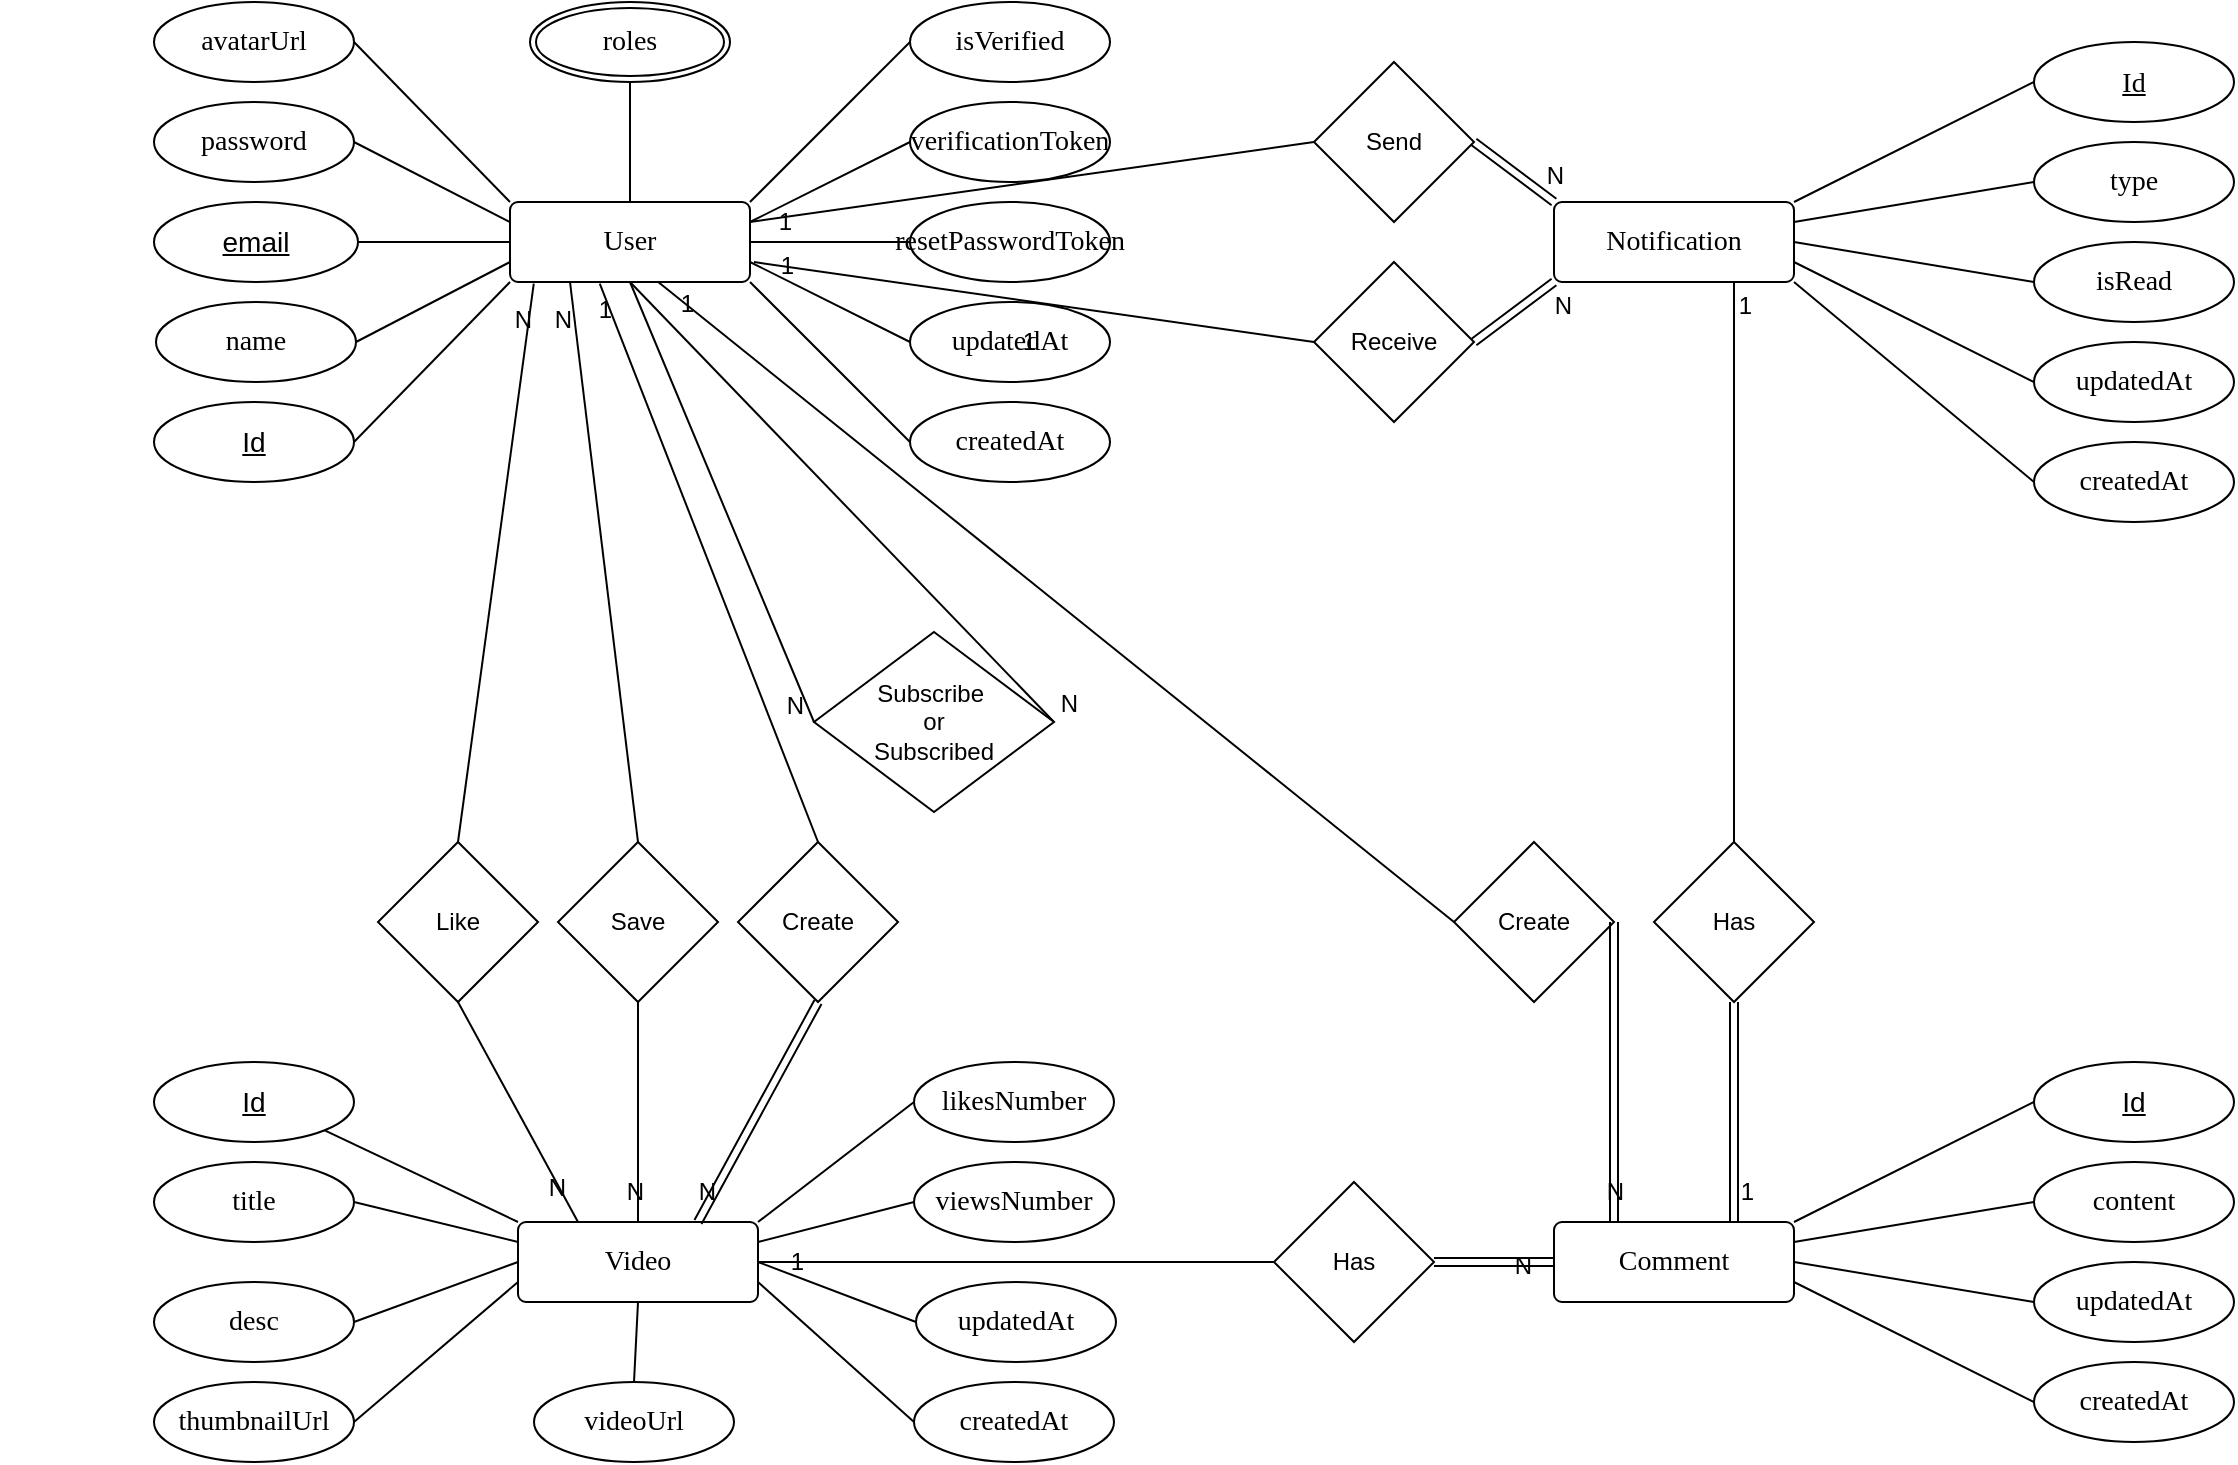 <mxfile version="24.3.1" type="device">
  <diagram name="Page-1" id="890_jNCDA7X4Bcmrccux">
    <mxGraphModel dx="926" dy="484" grid="1" gridSize="10" guides="1" tooltips="1" connect="1" arrows="1" fold="1" page="1" pageScale="1" pageWidth="1200" pageHeight="800" background="#FFFFFF" math="0" shadow="0">
      <root>
        <mxCell id="0" />
        <mxCell id="1" parent="0" />
        <mxCell id="zv86cnZ0isYPRK_yYeSK-1" value="User" style="rounded=1;arcSize=10;whiteSpace=wrap;html=1;align=center;fontFamily=cascadia code;fontSize=14;" parent="1" vertex="1">
          <mxGeometry x="258" y="140" width="120" height="40" as="geometry" />
        </mxCell>
        <mxCell id="zv86cnZ0isYPRK_yYeSK-5" value="Id" style="ellipse;whiteSpace=wrap;html=1;align=center;fontStyle=4;fontSize=14;" parent="1" vertex="1">
          <mxGeometry x="80" y="240" width="100" height="40" as="geometry" />
        </mxCell>
        <mxCell id="zv86cnZ0isYPRK_yYeSK-10" value="" style="endArrow=none;html=1;rounded=0;entryX=0;entryY=1;entryDx=0;entryDy=0;fontFamily=cascadia code;fontSize=14;exitX=1;exitY=0.5;exitDx=0;exitDy=0;" parent="1" source="zv86cnZ0isYPRK_yYeSK-5" target="zv86cnZ0isYPRK_yYeSK-1" edge="1">
          <mxGeometry relative="1" as="geometry">
            <mxPoint x="228" y="210" as="sourcePoint" />
            <mxPoint x="608" y="330" as="targetPoint" />
            <Array as="points" />
          </mxGeometry>
        </mxCell>
        <mxCell id="zv86cnZ0isYPRK_yYeSK-11" value="name" style="ellipse;whiteSpace=wrap;html=1;align=center;fontFamily=cascadia code;fontSize=14;" parent="1" vertex="1">
          <mxGeometry x="81" y="190" width="100" height="40" as="geometry" />
        </mxCell>
        <mxCell id="zv86cnZ0isYPRK_yYeSK-20" value="roles" style="ellipse;shape=doubleEllipse;margin=3;whiteSpace=wrap;html=1;align=center;fontFamily=cascadia code;fontSize=14;" parent="1" vertex="1">
          <mxGeometry x="268" y="40" width="100" height="40" as="geometry" />
        </mxCell>
        <mxCell id="fLhaeGa8DQ7M7dZYa2ZT-3" value="password" style="ellipse;whiteSpace=wrap;html=1;align=center;fontFamily=cascadia code;fontSize=14;" parent="1" vertex="1">
          <mxGeometry x="80" y="90" width="100" height="40" as="geometry" />
        </mxCell>
        <mxCell id="fLhaeGa8DQ7M7dZYa2ZT-6" value="" style="endArrow=none;html=1;rounded=0;entryX=0;entryY=0.5;entryDx=0;entryDy=0;exitX=1;exitY=0.5;exitDx=0;exitDy=0;fontFamily=cascadia code;fontSize=14;" parent="1" source="fLhaeGa8DQ7M7dZYa2ZT-4" target="zv86cnZ0isYPRK_yYeSK-1" edge="1">
          <mxGeometry relative="1" as="geometry">
            <mxPoint x="213" y="114" as="sourcePoint" />
            <mxPoint x="268" y="160" as="targetPoint" />
            <Array as="points" />
          </mxGeometry>
        </mxCell>
        <mxCell id="fLhaeGa8DQ7M7dZYa2ZT-7" value="" style="endArrow=none;html=1;rounded=0;entryX=1;entryY=0.5;entryDx=0;entryDy=0;exitX=0;exitY=0.25;exitDx=0;exitDy=0;fontFamily=cascadia code;fontSize=14;" parent="1" source="zv86cnZ0isYPRK_yYeSK-1" target="fLhaeGa8DQ7M7dZYa2ZT-3" edge="1">
          <mxGeometry relative="1" as="geometry">
            <mxPoint x="223" y="124" as="sourcePoint" />
            <mxPoint x="278" y="170" as="targetPoint" />
            <Array as="points" />
          </mxGeometry>
        </mxCell>
        <mxCell id="fLhaeGa8DQ7M7dZYa2ZT-8" value="avatarUrl" style="ellipse;whiteSpace=wrap;html=1;align=center;fontFamily=cascadia code;fontSize=14;" parent="1" vertex="1">
          <mxGeometry x="80" y="40" width="100" height="40" as="geometry" />
        </mxCell>
        <mxCell id="fLhaeGa8DQ7M7dZYa2ZT-9" value="" style="endArrow=none;html=1;rounded=0;entryX=1;entryY=0.5;entryDx=0;entryDy=0;exitX=0;exitY=0;exitDx=0;exitDy=0;fontFamily=cascadia code;fontSize=14;" parent="1" source="zv86cnZ0isYPRK_yYeSK-1" target="fLhaeGa8DQ7M7dZYa2ZT-8" edge="1">
          <mxGeometry relative="1" as="geometry">
            <mxPoint x="328" y="160" as="sourcePoint" />
            <mxPoint x="383" y="114" as="targetPoint" />
            <Array as="points" />
          </mxGeometry>
        </mxCell>
        <mxCell id="fLhaeGa8DQ7M7dZYa2ZT-14" value="createdAt" style="ellipse;whiteSpace=wrap;html=1;align=center;fontFamily=cascadia code;fontSize=14;" parent="1" vertex="1">
          <mxGeometry x="458" y="240" width="100" height="40" as="geometry" />
        </mxCell>
        <mxCell id="fLhaeGa8DQ7M7dZYa2ZT-15" value="updatedAt" style="ellipse;whiteSpace=wrap;html=1;align=center;fontFamily=cascadia code;fontSize=14;" parent="1" vertex="1">
          <mxGeometry x="458" y="190" width="100" height="40" as="geometry" />
        </mxCell>
        <mxCell id="fLhaeGa8DQ7M7dZYa2ZT-21" value="" style="endArrow=none;html=1;rounded=0;exitX=0.5;exitY=1;exitDx=0;exitDy=0;entryX=0;entryY=0.5;entryDx=0;entryDy=0;" parent="1" source="zv86cnZ0isYPRK_yYeSK-1" target="KDxauUP3_yt1p3gHTJt_-1" edge="1">
          <mxGeometry relative="1" as="geometry">
            <mxPoint x="228" y="312" as="sourcePoint" />
            <mxPoint x="280" y="350" as="targetPoint" />
          </mxGeometry>
        </mxCell>
        <mxCell id="fLhaeGa8DQ7M7dZYa2ZT-22" value="N" style="resizable=0;html=1;whiteSpace=wrap;align=right;verticalAlign=bottom;" parent="fLhaeGa8DQ7M7dZYa2ZT-21" connectable="0" vertex="1">
          <mxGeometry x="1" relative="1" as="geometry">
            <mxPoint x="-4" as="offset" />
          </mxGeometry>
        </mxCell>
        <mxCell id="fLhaeGa8DQ7M7dZYa2ZT-23" value="" style="endArrow=none;html=1;rounded=0;entryX=1;entryY=0.5;entryDx=0;entryDy=0;exitX=0.5;exitY=1;exitDx=0;exitDy=0;" parent="1" source="zv86cnZ0isYPRK_yYeSK-1" target="KDxauUP3_yt1p3gHTJt_-1" edge="1">
          <mxGeometry relative="1" as="geometry">
            <mxPoint x="428" y="172" as="sourcePoint" />
            <mxPoint x="360" y="350" as="targetPoint" />
          </mxGeometry>
        </mxCell>
        <mxCell id="fLhaeGa8DQ7M7dZYa2ZT-24" value="N" style="resizable=0;html=1;whiteSpace=wrap;align=right;verticalAlign=bottom;" parent="fLhaeGa8DQ7M7dZYa2ZT-23" connectable="0" vertex="1">
          <mxGeometry x="1" relative="1" as="geometry">
            <mxPoint x="14" as="offset" />
          </mxGeometry>
        </mxCell>
        <mxCell id="fLhaeGa8DQ7M7dZYa2ZT-25" value="Video" style="rounded=1;arcSize=10;whiteSpace=wrap;html=1;align=center;fontFamily=cascadia code;fontSize=14;" parent="1" vertex="1">
          <mxGeometry x="262" y="650" width="120" height="40" as="geometry" />
        </mxCell>
        <mxCell id="fLhaeGa8DQ7M7dZYa2ZT-26" value="Id" style="ellipse;whiteSpace=wrap;html=1;align=center;fontStyle=4;fontSize=14;" parent="1" vertex="1">
          <mxGeometry x="80" y="570" width="100" height="40" as="geometry" />
        </mxCell>
        <mxCell id="fLhaeGa8DQ7M7dZYa2ZT-27" value="" style="endArrow=none;html=1;rounded=0;exitX=1;exitY=1;exitDx=0;exitDy=0;fontFamily=cascadia code;fontSize=14;entryX=0;entryY=0;entryDx=0;entryDy=0;" parent="1" source="fLhaeGa8DQ7M7dZYa2ZT-26" target="fLhaeGa8DQ7M7dZYa2ZT-25" edge="1">
          <mxGeometry relative="1" as="geometry">
            <mxPoint x="412" y="834.72" as="sourcePoint" />
            <mxPoint x="212" y="654.72" as="targetPoint" />
            <Array as="points" />
          </mxGeometry>
        </mxCell>
        <mxCell id="fLhaeGa8DQ7M7dZYa2ZT-28" value="title" style="ellipse;whiteSpace=wrap;html=1;align=center;fontFamily=cascadia code;fontSize=14;" parent="1" vertex="1">
          <mxGeometry x="80" y="620" width="100" height="40" as="geometry" />
        </mxCell>
        <mxCell id="fLhaeGa8DQ7M7dZYa2ZT-35" value="" style="endArrow=none;html=1;rounded=0;entryX=0.5;entryY=0;entryDx=0;entryDy=0;exitX=0.5;exitY=1;exitDx=0;exitDy=0;fontFamily=cascadia code;fontSize=14;" parent="1" source="fLhaeGa8DQ7M7dZYa2ZT-25" target="KDxauUP3_yt1p3gHTJt_-11" edge="1">
          <mxGeometry relative="1" as="geometry">
            <mxPoint x="187" y="628.72" as="sourcePoint" />
            <mxPoint x="348.3" y="737.04" as="targetPoint" />
            <Array as="points" />
          </mxGeometry>
        </mxCell>
        <mxCell id="fLhaeGa8DQ7M7dZYa2ZT-42" value="createdAt" style="ellipse;whiteSpace=wrap;html=1;align=center;fontFamily=cascadia code;fontSize=14;" parent="1" vertex="1">
          <mxGeometry x="460" y="730" width="100" height="40" as="geometry" />
        </mxCell>
        <mxCell id="fLhaeGa8DQ7M7dZYa2ZT-43" value="updatedAt" style="ellipse;whiteSpace=wrap;html=1;align=center;fontFamily=cascadia code;fontSize=14;" parent="1" vertex="1">
          <mxGeometry x="461" y="680" width="100" height="40" as="geometry" />
        </mxCell>
        <mxCell id="fLhaeGa8DQ7M7dZYa2ZT-44" value="" style="endArrow=none;html=1;rounded=0;entryX=0;entryY=0.5;entryDx=0;entryDy=0;exitX=1;exitY=0.75;exitDx=0;exitDy=0;fontFamily=cascadia code;fontSize=14;" parent="1" source="fLhaeGa8DQ7M7dZYa2ZT-25" target="fLhaeGa8DQ7M7dZYa2ZT-42" edge="1">
          <mxGeometry relative="1" as="geometry">
            <mxPoint x="352" y="684.72" as="sourcePoint" />
            <mxPoint x="452" y="684.72" as="targetPoint" />
            <Array as="points" />
          </mxGeometry>
        </mxCell>
        <mxCell id="fLhaeGa8DQ7M7dZYa2ZT-52" value="" style="endArrow=none;html=1;rounded=0;entryX=0;entryY=0.25;entryDx=0;entryDy=0;exitX=1;exitY=0.5;exitDx=0;exitDy=0;fontFamily=cascadia code;fontSize=14;" parent="1" source="fLhaeGa8DQ7M7dZYa2ZT-28" target="fLhaeGa8DQ7M7dZYa2ZT-25" edge="1">
          <mxGeometry relative="1" as="geometry">
            <mxPoint x="177" y="750.72" as="sourcePoint" />
            <mxPoint x="232" y="704.72" as="targetPoint" />
            <Array as="points" />
          </mxGeometry>
        </mxCell>
        <mxCell id="fLhaeGa8DQ7M7dZYa2ZT-54" value="Like" style="rhombus;whiteSpace=wrap;html=1;" parent="1" vertex="1">
          <mxGeometry x="192" y="460" width="80" height="80" as="geometry" />
        </mxCell>
        <mxCell id="fLhaeGa8DQ7M7dZYa2ZT-55" value="Save" style="rhombus;whiteSpace=wrap;html=1;" parent="1" vertex="1">
          <mxGeometry x="282" y="460" width="80" height="80" as="geometry" />
        </mxCell>
        <mxCell id="fLhaeGa8DQ7M7dZYa2ZT-58" value="" style="endArrow=none;html=1;rounded=0;exitX=0.5;exitY=1;exitDx=0;exitDy=0;entryX=0.25;entryY=0;entryDx=0;entryDy=0;" parent="1" source="fLhaeGa8DQ7M7dZYa2ZT-54" target="fLhaeGa8DQ7M7dZYa2ZT-25" edge="1">
          <mxGeometry relative="1" as="geometry">
            <mxPoint x="352" y="462.72" as="sourcePoint" />
            <mxPoint x="322" y="302.72" as="targetPoint" />
          </mxGeometry>
        </mxCell>
        <mxCell id="fLhaeGa8DQ7M7dZYa2ZT-59" value="N" style="resizable=0;html=1;whiteSpace=wrap;align=right;verticalAlign=bottom;" parent="fLhaeGa8DQ7M7dZYa2ZT-58" connectable="0" vertex="1">
          <mxGeometry x="1" relative="1" as="geometry">
            <mxPoint x="-5" y="-9" as="offset" />
          </mxGeometry>
        </mxCell>
        <mxCell id="fLhaeGa8DQ7M7dZYa2ZT-61" value="" style="endArrow=none;html=1;rounded=0;entryX=0;entryY=0.75;entryDx=0;entryDy=0;exitX=1;exitY=0.5;exitDx=0;exitDy=0;fontFamily=cascadia code;fontSize=14;" parent="1" source="zv86cnZ0isYPRK_yYeSK-11" target="zv86cnZ0isYPRK_yYeSK-1" edge="1">
          <mxGeometry relative="1" as="geometry">
            <mxPoint x="288" y="110" as="sourcePoint" />
            <mxPoint x="318" y="230" as="targetPoint" />
            <Array as="points" />
          </mxGeometry>
        </mxCell>
        <mxCell id="fLhaeGa8DQ7M7dZYa2ZT-4" value="email" style="ellipse;whiteSpace=wrap;html=1;align=center;fontStyle=4;fontSize=14;" parent="1" vertex="1">
          <mxGeometry x="80" y="140" width="102" height="40" as="geometry" />
        </mxCell>
        <mxCell id="fLhaeGa8DQ7M7dZYa2ZT-65" value="" style="endArrow=none;html=1;rounded=0;entryX=0.5;entryY=1;entryDx=0;entryDy=0;exitX=0.5;exitY=0;exitDx=0;exitDy=0;fontFamily=cascadia code;fontSize=14;" parent="1" source="zv86cnZ0isYPRK_yYeSK-1" target="zv86cnZ0isYPRK_yYeSK-20" edge="1">
          <mxGeometry relative="1" as="geometry">
            <mxPoint x="358" y="240" as="sourcePoint" />
            <mxPoint x="418" y="140" as="targetPoint" />
            <Array as="points" />
          </mxGeometry>
        </mxCell>
        <mxCell id="fLhaeGa8DQ7M7dZYa2ZT-66" value="" style="endArrow=none;html=1;rounded=0;entryX=0;entryY=0.5;entryDx=0;entryDy=0;fontFamily=cascadia code;fontSize=14;exitX=1;exitY=0.75;exitDx=0;exitDy=0;" parent="1" source="zv86cnZ0isYPRK_yYeSK-1" target="fLhaeGa8DQ7M7dZYa2ZT-15" edge="1">
          <mxGeometry relative="1" as="geometry">
            <mxPoint x="398" y="230" as="sourcePoint" />
            <mxPoint x="468" y="90" as="targetPoint" />
            <Array as="points" />
          </mxGeometry>
        </mxCell>
        <mxCell id="fLhaeGa8DQ7M7dZYa2ZT-67" value="" style="endArrow=none;html=1;rounded=0;entryX=0;entryY=0.5;entryDx=0;entryDy=0;fontFamily=cascadia code;fontSize=14;exitX=1;exitY=1;exitDx=0;exitDy=0;" parent="1" source="zv86cnZ0isYPRK_yYeSK-1" target="fLhaeGa8DQ7M7dZYa2ZT-14" edge="1">
          <mxGeometry relative="1" as="geometry">
            <mxPoint x="408" y="240" as="sourcePoint" />
            <mxPoint x="533" y="114" as="targetPoint" />
            <Array as="points" />
          </mxGeometry>
        </mxCell>
        <mxCell id="fLhaeGa8DQ7M7dZYa2ZT-70" value="" style="endArrow=none;html=1;rounded=0;exitX=0.5;exitY=1;exitDx=0;exitDy=0;entryX=0.5;entryY=0;entryDx=0;entryDy=0;" parent="1" source="fLhaeGa8DQ7M7dZYa2ZT-55" target="fLhaeGa8DQ7M7dZYa2ZT-25" edge="1">
          <mxGeometry relative="1" as="geometry">
            <mxPoint x="302" y="492.72" as="sourcePoint" />
            <mxPoint x="322" y="382.72" as="targetPoint" />
          </mxGeometry>
        </mxCell>
        <mxCell id="fLhaeGa8DQ7M7dZYa2ZT-71" value="N" style="resizable=0;html=1;whiteSpace=wrap;align=right;verticalAlign=bottom;" parent="fLhaeGa8DQ7M7dZYa2ZT-70" connectable="0" vertex="1">
          <mxGeometry x="1" relative="1" as="geometry">
            <mxPoint x="4" y="-7" as="offset" />
          </mxGeometry>
        </mxCell>
        <mxCell id="fLhaeGa8DQ7M7dZYa2ZT-96" value="Create" style="rhombus;whiteSpace=wrap;html=1;" parent="1" vertex="1">
          <mxGeometry x="372" y="460" width="80" height="80" as="geometry" />
        </mxCell>
        <mxCell id="fLhaeGa8DQ7M7dZYa2ZT-101" value="" style="shape=link;html=1;rounded=0;entryX=0.75;entryY=0;entryDx=0;entryDy=0;exitX=0.5;exitY=1;exitDx=0;exitDy=0;" parent="1" source="fLhaeGa8DQ7M7dZYa2ZT-96" target="fLhaeGa8DQ7M7dZYa2ZT-25" edge="1">
          <mxGeometry relative="1" as="geometry">
            <mxPoint x="420" y="562.72" as="sourcePoint" />
            <mxPoint x="90" y="865.72" as="targetPoint" />
          </mxGeometry>
        </mxCell>
        <mxCell id="fLhaeGa8DQ7M7dZYa2ZT-102" value="N" style="resizable=0;html=1;whiteSpace=wrap;align=right;verticalAlign=bottom;" parent="fLhaeGa8DQ7M7dZYa2ZT-101" connectable="0" vertex="1">
          <mxGeometry x="1" relative="1" as="geometry">
            <mxPoint x="11" y="-7" as="offset" />
          </mxGeometry>
        </mxCell>
        <mxCell id="fLhaeGa8DQ7M7dZYa2ZT-103" value="Comment" style="rounded=1;arcSize=10;whiteSpace=wrap;html=1;align=center;fontFamily=cascadia code;fontSize=14;" parent="1" vertex="1">
          <mxGeometry x="780" y="650" width="120" height="40" as="geometry" />
        </mxCell>
        <mxCell id="fLhaeGa8DQ7M7dZYa2ZT-104" value="Id" style="ellipse;whiteSpace=wrap;html=1;align=center;fontStyle=4;fontSize=14;" parent="1" vertex="1">
          <mxGeometry x="1020" y="570" width="100" height="40" as="geometry" />
        </mxCell>
        <mxCell id="fLhaeGa8DQ7M7dZYa2ZT-105" value="" style="endArrow=none;html=1;rounded=0;exitX=0;exitY=0.5;exitDx=0;exitDy=0;fontFamily=cascadia code;fontSize=14;entryX=1;entryY=0;entryDx=0;entryDy=0;" parent="1" source="fLhaeGa8DQ7M7dZYa2ZT-104" target="fLhaeGa8DQ7M7dZYa2ZT-103" edge="1">
          <mxGeometry relative="1" as="geometry">
            <mxPoint x="1060" y="680" as="sourcePoint" />
            <mxPoint x="900" y="530" as="targetPoint" />
            <Array as="points" />
          </mxGeometry>
        </mxCell>
        <mxCell id="fLhaeGa8DQ7M7dZYa2ZT-106" value="content" style="ellipse;whiteSpace=wrap;html=1;align=center;fontFamily=cascadia code;fontSize=14;" parent="1" vertex="1">
          <mxGeometry x="1020" y="620" width="100" height="40" as="geometry" />
        </mxCell>
        <mxCell id="fLhaeGa8DQ7M7dZYa2ZT-109" value="updatedAt" style="ellipse;whiteSpace=wrap;html=1;align=center;fontFamily=cascadia code;fontSize=14;" parent="1" vertex="1">
          <mxGeometry x="1020" y="670" width="100" height="40" as="geometry" />
        </mxCell>
        <mxCell id="fLhaeGa8DQ7M7dZYa2ZT-110" value="createdAt" style="ellipse;whiteSpace=wrap;html=1;align=center;fontFamily=cascadia code;fontSize=14;" parent="1" vertex="1">
          <mxGeometry x="1020" y="720" width="100" height="40" as="geometry" />
        </mxCell>
        <mxCell id="fLhaeGa8DQ7M7dZYa2ZT-118" value="" style="endArrow=none;html=1;rounded=0;exitX=1;exitY=0.25;exitDx=0;exitDy=0;fontFamily=cascadia code;fontSize=14;entryX=0;entryY=0.5;entryDx=0;entryDy=0;" parent="1" source="fLhaeGa8DQ7M7dZYa2ZT-103" target="fLhaeGa8DQ7M7dZYa2ZT-106" edge="1">
          <mxGeometry relative="1" as="geometry">
            <mxPoint x="972" y="540" as="sourcePoint" />
            <mxPoint x="1012" y="510" as="targetPoint" />
            <Array as="points" />
          </mxGeometry>
        </mxCell>
        <mxCell id="fLhaeGa8DQ7M7dZYa2ZT-119" value="" style="endArrow=none;html=1;rounded=0;fontFamily=cascadia code;fontSize=14;entryX=0;entryY=0.5;entryDx=0;entryDy=0;" parent="1" target="fLhaeGa8DQ7M7dZYa2ZT-109" edge="1">
          <mxGeometry relative="1" as="geometry">
            <mxPoint x="900" y="670" as="sourcePoint" />
            <mxPoint x="1065" y="534" as="targetPoint" />
            <Array as="points" />
          </mxGeometry>
        </mxCell>
        <mxCell id="fLhaeGa8DQ7M7dZYa2ZT-120" value="" style="endArrow=none;html=1;rounded=0;exitX=1;exitY=0.75;exitDx=0;exitDy=0;fontFamily=cascadia code;fontSize=14;entryX=0;entryY=0.5;entryDx=0;entryDy=0;" parent="1" source="fLhaeGa8DQ7M7dZYa2ZT-103" target="fLhaeGa8DQ7M7dZYa2ZT-110" edge="1">
          <mxGeometry relative="1" as="geometry">
            <mxPoint x="1032" y="560" as="sourcePoint" />
            <mxPoint x="1080" y="570" as="targetPoint" />
            <Array as="points" />
          </mxGeometry>
        </mxCell>
        <mxCell id="fLhaeGa8DQ7M7dZYa2ZT-121" value="Create" style="rhombus;whiteSpace=wrap;html=1;" parent="1" vertex="1">
          <mxGeometry x="730" y="460" width="80" height="80" as="geometry" />
        </mxCell>
        <mxCell id="fLhaeGa8DQ7M7dZYa2ZT-123" value="" style="shape=link;html=1;rounded=0;exitX=1;exitY=0.5;exitDx=0;exitDy=0;entryX=0.25;entryY=0;entryDx=0;entryDy=0;" parent="1" source="fLhaeGa8DQ7M7dZYa2ZT-121" target="fLhaeGa8DQ7M7dZYa2ZT-103" edge="1">
          <mxGeometry relative="1" as="geometry">
            <mxPoint x="590" y="880" as="sourcePoint" />
            <mxPoint x="860" y="390" as="targetPoint" />
          </mxGeometry>
        </mxCell>
        <mxCell id="fLhaeGa8DQ7M7dZYa2ZT-124" value="N" style="resizable=0;html=1;whiteSpace=wrap;align=right;verticalAlign=bottom;" parent="fLhaeGa8DQ7M7dZYa2ZT-123" connectable="0" vertex="1">
          <mxGeometry x="1" relative="1" as="geometry">
            <mxPoint x="6" y="-7" as="offset" />
          </mxGeometry>
        </mxCell>
        <mxCell id="fLhaeGa8DQ7M7dZYa2ZT-131" value="Has" style="rhombus;whiteSpace=wrap;html=1;direction=east;" parent="1" vertex="1">
          <mxGeometry x="640" y="630" width="80" height="80" as="geometry" />
        </mxCell>
        <mxCell id="fLhaeGa8DQ7M7dZYa2ZT-133" value="" style="shape=link;html=1;rounded=0;exitX=1;exitY=0.5;exitDx=0;exitDy=0;entryX=0;entryY=0.5;entryDx=0;entryDy=0;" parent="1" source="fLhaeGa8DQ7M7dZYa2ZT-131" target="fLhaeGa8DQ7M7dZYa2ZT-103" edge="1">
          <mxGeometry relative="1" as="geometry">
            <mxPoint x="808" y="650" as="sourcePoint" />
            <mxPoint x="660" y="490" as="targetPoint" />
          </mxGeometry>
        </mxCell>
        <mxCell id="fLhaeGa8DQ7M7dZYa2ZT-134" value="N" style="resizable=0;html=1;whiteSpace=wrap;align=right;verticalAlign=bottom;" parent="fLhaeGa8DQ7M7dZYa2ZT-133" connectable="0" vertex="1">
          <mxGeometry x="1" relative="1" as="geometry">
            <mxPoint x="-10" y="10" as="offset" />
          </mxGeometry>
        </mxCell>
        <mxCell id="KDxauUP3_yt1p3gHTJt_-1" value="Subscribe&amp;nbsp;&lt;div&gt;or&lt;/div&gt;&lt;div&gt;Subscribed&lt;/div&gt;" style="shape=rhombus;perimeter=rhombusPerimeter;whiteSpace=wrap;html=1;align=center;" parent="1" vertex="1">
          <mxGeometry x="410" y="355" width="120" height="90" as="geometry" />
        </mxCell>
        <mxCell id="KDxauUP3_yt1p3gHTJt_-2" value="isVerified" style="ellipse;whiteSpace=wrap;html=1;align=center;fontFamily=cascadia code;fontSize=14;" parent="1" vertex="1">
          <mxGeometry x="458" y="40" width="100" height="40" as="geometry" />
        </mxCell>
        <mxCell id="KDxauUP3_yt1p3gHTJt_-3" value="" style="endArrow=none;html=1;rounded=0;entryX=0;entryY=0.5;entryDx=0;entryDy=0;fontFamily=cascadia code;fontSize=14;exitX=1;exitY=0;exitDx=0;exitDy=0;" parent="1" source="zv86cnZ0isYPRK_yYeSK-1" target="KDxauUP3_yt1p3gHTJt_-2" edge="1">
          <mxGeometry relative="1" as="geometry">
            <mxPoint x="388" y="180" as="sourcePoint" />
            <mxPoint x="468" y="220" as="targetPoint" />
            <Array as="points" />
          </mxGeometry>
        </mxCell>
        <mxCell id="KDxauUP3_yt1p3gHTJt_-4" value="verificationToken" style="ellipse;whiteSpace=wrap;html=1;align=center;fontFamily=cascadia code;fontSize=14;" parent="1" vertex="1">
          <mxGeometry x="458" y="90" width="100" height="40" as="geometry" />
        </mxCell>
        <mxCell id="KDxauUP3_yt1p3gHTJt_-5" value="resetPasswordToken" style="ellipse;whiteSpace=wrap;html=1;align=center;fontFamily=cascadia code;fontSize=14;" parent="1" vertex="1">
          <mxGeometry x="458" y="140" width="100" height="40" as="geometry" />
        </mxCell>
        <mxCell id="KDxauUP3_yt1p3gHTJt_-6" value="" style="endArrow=none;html=1;rounded=0;entryX=0;entryY=0.5;entryDx=0;entryDy=0;fontFamily=cascadia code;fontSize=14;exitX=1;exitY=0.25;exitDx=0;exitDy=0;" parent="1" source="zv86cnZ0isYPRK_yYeSK-1" target="KDxauUP3_yt1p3gHTJt_-4" edge="1">
          <mxGeometry relative="1" as="geometry">
            <mxPoint x="388" y="150" as="sourcePoint" />
            <mxPoint x="468" y="70" as="targetPoint" />
            <Array as="points" />
          </mxGeometry>
        </mxCell>
        <mxCell id="KDxauUP3_yt1p3gHTJt_-7" value="" style="endArrow=none;html=1;rounded=0;entryX=0;entryY=0.5;entryDx=0;entryDy=0;fontFamily=cascadia code;fontSize=14;exitX=1;exitY=0.5;exitDx=0;exitDy=0;" parent="1" source="zv86cnZ0isYPRK_yYeSK-1" target="KDxauUP3_yt1p3gHTJt_-5" edge="1">
          <mxGeometry relative="1" as="geometry">
            <mxPoint x="398" y="160" as="sourcePoint" />
            <mxPoint x="478" y="80" as="targetPoint" />
            <Array as="points" />
          </mxGeometry>
        </mxCell>
        <mxCell id="KDxauUP3_yt1p3gHTJt_-8" value="desc" style="ellipse;whiteSpace=wrap;html=1;align=center;fontFamily=cascadia code;fontSize=14;" parent="1" vertex="1">
          <mxGeometry x="80" y="680" width="100" height="40" as="geometry" />
        </mxCell>
        <mxCell id="KDxauUP3_yt1p3gHTJt_-9" value="thumbnailUrl" style="ellipse;whiteSpace=wrap;html=1;align=center;fontFamily=cascadia code;fontSize=14;" parent="1" vertex="1">
          <mxGeometry x="80" y="730" width="100" height="40" as="geometry" />
        </mxCell>
        <mxCell id="KDxauUP3_yt1p3gHTJt_-11" value="videoUrl" style="ellipse;whiteSpace=wrap;html=1;align=center;fontFamily=cascadia code;fontSize=14;" parent="1" vertex="1">
          <mxGeometry x="270" y="730" width="100" height="40" as="geometry" />
        </mxCell>
        <mxCell id="KDxauUP3_yt1p3gHTJt_-12" value="viewsNumber" style="ellipse;whiteSpace=wrap;html=1;align=center;fontFamily=cascadia code;fontSize=14;" parent="1" vertex="1">
          <mxGeometry x="460" y="620" width="100" height="40" as="geometry" />
        </mxCell>
        <mxCell id="KDxauUP3_yt1p3gHTJt_-13" value="likesNumber" style="ellipse;whiteSpace=wrap;html=1;align=center;fontFamily=cascadia code;fontSize=14;" parent="1" vertex="1">
          <mxGeometry x="460" y="570" width="100" height="40" as="geometry" />
        </mxCell>
        <mxCell id="KDxauUP3_yt1p3gHTJt_-15" value="" style="endArrow=none;html=1;rounded=0;exitX=1;exitY=0.5;exitDx=0;exitDy=0;fontFamily=cascadia code;fontSize=14;entryX=0;entryY=0.5;entryDx=0;entryDy=0;" parent="1" source="KDxauUP3_yt1p3gHTJt_-8" target="fLhaeGa8DQ7M7dZYa2ZT-25" edge="1">
          <mxGeometry relative="1" as="geometry">
            <mxPoint x="190" y="650" as="sourcePoint" />
            <mxPoint x="270" y="670" as="targetPoint" />
            <Array as="points" />
          </mxGeometry>
        </mxCell>
        <mxCell id="KDxauUP3_yt1p3gHTJt_-16" value="" style="endArrow=none;html=1;rounded=0;exitX=1;exitY=0.5;exitDx=0;exitDy=0;fontFamily=cascadia code;fontSize=14;entryX=0;entryY=0.75;entryDx=0;entryDy=0;" parent="1" source="KDxauUP3_yt1p3gHTJt_-9" target="fLhaeGa8DQ7M7dZYa2ZT-25" edge="1">
          <mxGeometry relative="1" as="geometry">
            <mxPoint x="190" y="700" as="sourcePoint" />
            <mxPoint x="272" y="680" as="targetPoint" />
            <Array as="points" />
          </mxGeometry>
        </mxCell>
        <mxCell id="KDxauUP3_yt1p3gHTJt_-17" value="" style="endArrow=none;html=1;rounded=0;entryX=0;entryY=0.5;entryDx=0;entryDy=0;exitX=1;exitY=0.5;exitDx=0;exitDy=0;fontFamily=cascadia code;fontSize=14;" parent="1" source="fLhaeGa8DQ7M7dZYa2ZT-25" target="fLhaeGa8DQ7M7dZYa2ZT-43" edge="1">
          <mxGeometry relative="1" as="geometry">
            <mxPoint x="392" y="690" as="sourcePoint" />
            <mxPoint x="470" y="750" as="targetPoint" />
            <Array as="points" />
          </mxGeometry>
        </mxCell>
        <mxCell id="KDxauUP3_yt1p3gHTJt_-18" value="" style="endArrow=none;html=1;rounded=0;entryX=0;entryY=0.5;entryDx=0;entryDy=0;exitX=1;exitY=0.25;exitDx=0;exitDy=0;fontFamily=cascadia code;fontSize=14;" parent="1" source="fLhaeGa8DQ7M7dZYa2ZT-25" target="KDxauUP3_yt1p3gHTJt_-12" edge="1">
          <mxGeometry relative="1" as="geometry">
            <mxPoint x="402" y="700" as="sourcePoint" />
            <mxPoint x="480" y="760" as="targetPoint" />
            <Array as="points" />
          </mxGeometry>
        </mxCell>
        <mxCell id="KDxauUP3_yt1p3gHTJt_-19" value="" style="endArrow=none;html=1;rounded=0;entryX=0;entryY=0.5;entryDx=0;entryDy=0;exitX=1;exitY=0;exitDx=0;exitDy=0;fontFamily=cascadia code;fontSize=14;" parent="1" source="fLhaeGa8DQ7M7dZYa2ZT-25" target="KDxauUP3_yt1p3gHTJt_-13" edge="1">
          <mxGeometry relative="1" as="geometry">
            <mxPoint x="392" y="670" as="sourcePoint" />
            <mxPoint x="470" y="650" as="targetPoint" />
            <Array as="points" />
          </mxGeometry>
        </mxCell>
        <mxCell id="KDxauUP3_yt1p3gHTJt_-21" value="" style="endArrow=none;html=1;rounded=0;exitX=0.099;exitY=1.019;exitDx=0;exitDy=0;entryX=0.5;entryY=0;entryDx=0;entryDy=0;exitPerimeter=0;" parent="1" source="zv86cnZ0isYPRK_yYeSK-1" target="fLhaeGa8DQ7M7dZYa2ZT-54" edge="1">
          <mxGeometry relative="1" as="geometry">
            <mxPoint x="182" y="540" as="sourcePoint" />
            <mxPoint x="242" y="650" as="targetPoint" />
          </mxGeometry>
        </mxCell>
        <mxCell id="KDxauUP3_yt1p3gHTJt_-24" value="" style="endArrow=none;html=1;rounded=0;exitX=0.25;exitY=1;exitDx=0;exitDy=0;entryX=0.5;entryY=0;entryDx=0;entryDy=0;" parent="1" source="zv86cnZ0isYPRK_yYeSK-1" target="fLhaeGa8DQ7M7dZYa2ZT-55" edge="1">
          <mxGeometry relative="1" as="geometry">
            <mxPoint x="561" y="191" as="sourcePoint" />
            <mxPoint x="182" y="460" as="targetPoint" />
          </mxGeometry>
        </mxCell>
        <mxCell id="KDxauUP3_yt1p3gHTJt_-26" value="" style="endArrow=none;html=1;rounded=0;exitX=0.374;exitY=1.019;exitDx=0;exitDy=0;entryX=0.5;entryY=0;entryDx=0;entryDy=0;exitPerimeter=0;" parent="1" source="zv86cnZ0isYPRK_yYeSK-1" target="fLhaeGa8DQ7M7dZYa2ZT-96" edge="1">
          <mxGeometry relative="1" as="geometry">
            <mxPoint x="579" y="190" as="sourcePoint" />
            <mxPoint x="272" y="460" as="targetPoint" />
          </mxGeometry>
        </mxCell>
        <mxCell id="KDxauUP3_yt1p3gHTJt_-27" value="&lt;span style=&quot;color: rgba(0, 0, 0, 0); font-family: monospace; font-size: 0px; text-align: start;&quot;&gt;%3CmxGraphModel%3E%3Croot%3E%3CmxCell%20id%3D%220%22%2F%3E%3CmxCell%20id%3D%221%22%20parent%3D%220%22%2F%3E%3CmxCell%20id%3D%222%22%20value%3D%22%22%20style%3D%22endArrow%3Dnone%3Bhtml%3D1%3Brounded%3D0%3BexitX%3D0.099%3BexitY%3D1.019%3BexitDx%3D0%3BexitDy%3D0%3BentryX%3D0.5%3BentryY%3D0%3BentryDx%3D0%3BentryDy%3D0%3BexitPerimeter%3D0%3B%22%20edge%3D%221%22%20parent%3D%221%22%3E%3CmxGeometry%20relative%3D%221%22%20as%3D%22geometry%22%3E%3CmxPoint%20x%3D%22551%22%20y%3D%22181%22%20as%3D%22sourcePoint%22%2F%3E%3CmxPoint%20x%3D%22172%22%20y%3D%22450%22%20as%3D%22targetPoint%22%2F%3E%3C%2FmxGeometry%3E%3C%2FmxCell%3E%3C%2Froot%3E%3C%2FmxGraphModel%3E1&lt;/span&gt;" style="resizable=0;html=1;whiteSpace=wrap;align=right;verticalAlign=bottom;" parent="1" connectable="0" vertex="1">
          <mxGeometry x="327.999" y="664.002" as="geometry">
            <mxPoint x="307" y="-448" as="offset" />
          </mxGeometry>
        </mxCell>
        <mxCell id="KDxauUP3_yt1p3gHTJt_-28" value="&lt;span style=&quot;color: rgba(0, 0, 0, 0); font-family: monospace; font-size: 0px; text-align: start;&quot;&gt;%3CmxGraphModel%3E%3Croot%3E%3CmxCell%20id%3D%220%22%2F%3E%3CmxCell%20id%3D%221%22%20parent%3D%220%22%2F%3E%3CmxCell%20id%3D%222%22%20value%3D%22%22%20style%3D%22endArrow%3Dnone%3Bhtml%3D1%3Brounded%3D0%3BexitX%3D0.099%3BexitY%3D1.019%3BexitDx%3D0%3BexitDy%3D0%3BentryX%3D0.5%3BentryY%3D0%3BentryDx%3D0%3BentryDy%3D0%3BexitPerimeter%3D0%3B%22%20edge%3D%221%22%20parent%3D%221%22%3E%3CmxGeometry%20relative%3D%221%22%20as%3D%22geometry%22%3E%3CmxPoint%20x%3D%22551%22%20y%3D%22181%22%20as%3D%22sourcePoint%22%2F%3E%3CmxPoint%20x%3D%22172%22%20y%3D%22450%22%20as%3D%22targetPoint%22%2F%3E%3C%2FmxGeometry%3E%3C%2FmxCell%3E%3C%2Froot%3E%3C%2FmxGraphModel%3E&lt;/span&gt;" style="resizable=0;html=1;whiteSpace=wrap;align=right;verticalAlign=bottom;" parent="1" connectable="0" vertex="1">
          <mxGeometry x="319.999" y="670.002" as="geometry">
            <mxPoint x="307" y="-448" as="offset" />
          </mxGeometry>
        </mxCell>
        <mxCell id="KDxauUP3_yt1p3gHTJt_-29" value="&lt;span style=&quot;color: rgba(0, 0, 0, 0); font-family: monospace; font-size: 0px; text-align: start;&quot;&gt;%3CmxGraphModel%3E%3Croot%3E%3CmxCell%20id%3D%220%22%2F%3E%3CmxCell%20id%3D%221%22%20parent%3D%220%22%2F%3E%3CmxCell%20id%3D%222%22%20value%3D%22%22%20style%3D%22endArrow%3Dnone%3Bhtml%3D1%3Brounded%3D0%3BexitX%3D0.099%3BexitY%3D1.019%3BexitDx%3D0%3BexitDy%3D0%3BentryX%3D0.5%3BentryY%3D0%3BentryDx%3D0%3BentryDy%3D0%3BexitPerimeter%3D0%3B%22%20edge%3D%221%22%20parent%3D%221%22%3E%3CmxGeometry%20relative%3D%221%22%20as%3D%22geometry%22%3E%3CmxPoint%20x%3D%22551%22%20y%3D%22181%22%20as%3D%22sourcePoint%22%2F%3E%3CmxPoint%20x%3D%22172%22%20y%3D%22450%22%20as%3D%22targetPoint%22%2F%3E%3C%2FmxGeometry%3E%3C%2FmxCell%3E%3C%2Froot%3E%3C%2FmxGraphModel%3E&lt;/span&gt;1" style="resizable=0;html=1;whiteSpace=wrap;align=right;verticalAlign=bottom;" parent="1" connectable="0" vertex="1">
          <mxGeometry x="215.999" y="666.002" as="geometry">
            <mxPoint x="307" y="-448" as="offset" />
          </mxGeometry>
        </mxCell>
        <mxCell id="KDxauUP3_yt1p3gHTJt_-32" value="" style="endArrow=none;html=1;rounded=0;exitX=0.615;exitY=0.994;exitDx=0;exitDy=0;entryX=0;entryY=0.5;entryDx=0;entryDy=0;exitPerimeter=0;" parent="1" source="zv86cnZ0isYPRK_yYeSK-1" target="fLhaeGa8DQ7M7dZYa2ZT-121" edge="1">
          <mxGeometry relative="1" as="geometry">
            <mxPoint x="594" y="191" as="sourcePoint" />
            <mxPoint x="422" y="470" as="targetPoint" />
          </mxGeometry>
        </mxCell>
        <mxCell id="KDxauUP3_yt1p3gHTJt_-33" value="&lt;span style=&quot;color: rgba(0, 0, 0, 0); font-family: monospace; font-size: 0px; text-align: start;&quot;&gt;%3CmxGraphModel%3E%3Croot%3E%3CmxCell%20id%3D%220%22%2F%3E%3CmxCell%20id%3D%221%22%20parent%3D%220%22%2F%3E%3CmxCell%20id%3D%222%22%20value%3D%22%22%20style%3D%22endArrow%3Dnone%3Bhtml%3D1%3Brounded%3D0%3BexitX%3D0.099%3BexitY%3D1.019%3BexitDx%3D0%3BexitDy%3D0%3BentryX%3D0.5%3BentryY%3D0%3BentryDx%3D0%3BentryDy%3D0%3BexitPerimeter%3D0%3B%22%20edge%3D%221%22%20parent%3D%221%22%3E%3CmxGeometry%20relative%3D%221%22%20as%3D%22geometry%22%3E%3CmxPoint%20x%3D%22551%22%20y%3D%22181%22%20as%3D%22sourcePoint%22%2F%3E%3CmxPoint%20x%3D%22172%22%20y%3D%22450%22%20as%3D%22targetPoint%22%2F%3E%3C%2FmxGeometry%3E%3C%2FmxCell%3E%3C%2Froot%3E%3C%2FmxGraphModel%3E&lt;/span&gt;1" style="resizable=0;html=1;whiteSpace=wrap;align=right;verticalAlign=bottom;" parent="1" connectable="0" vertex="1">
          <mxGeometry x="3.999" y="650.002" as="geometry">
            <mxPoint x="307" y="-448" as="offset" />
          </mxGeometry>
        </mxCell>
        <mxCell id="KDxauUP3_yt1p3gHTJt_-34" value="" style="endArrow=none;html=1;rounded=0;entryX=0;entryY=0.5;entryDx=0;entryDy=0;exitX=1;exitY=0.5;exitDx=0;exitDy=0;" parent="1" source="fLhaeGa8DQ7M7dZYa2ZT-25" target="fLhaeGa8DQ7M7dZYa2ZT-131" edge="1">
          <mxGeometry relative="1" as="geometry">
            <mxPoint x="610" y="502" as="sourcePoint" />
            <mxPoint x="879" y="462" as="targetPoint" />
          </mxGeometry>
        </mxCell>
        <mxCell id="KDxauUP3_yt1p3gHTJt_-40" value="1" style="resizable=0;html=1;whiteSpace=wrap;align=right;verticalAlign=bottom;" parent="1" connectable="0" vertex="1">
          <mxGeometry x="406" y="678" as="geometry" />
        </mxCell>
        <mxCell id="QCiCj7_f_cRRoYtTdOOV-14" value="Notification" style="rounded=1;arcSize=10;whiteSpace=wrap;html=1;align=center;fontFamily=cascadia code;fontSize=14;" vertex="1" parent="1">
          <mxGeometry x="780" y="140" width="120" height="40" as="geometry" />
        </mxCell>
        <mxCell id="QCiCj7_f_cRRoYtTdOOV-15" value="&lt;font face=&quot;cascadia code&quot;&gt;Id&lt;/font&gt;" style="ellipse;whiteSpace=wrap;html=1;align=center;fontStyle=4;fontSize=14;" vertex="1" parent="1">
          <mxGeometry x="1020" y="60" width="100" height="40" as="geometry" />
        </mxCell>
        <mxCell id="QCiCj7_f_cRRoYtTdOOV-16" value="" style="endArrow=none;html=1;rounded=0;exitX=0;exitY=0.5;exitDx=0;exitDy=0;fontFamily=cascadia code;fontSize=14;entryX=1;entryY=0;entryDx=0;entryDy=0;" edge="1" parent="1" source="QCiCj7_f_cRRoYtTdOOV-15" target="QCiCj7_f_cRRoYtTdOOV-14">
          <mxGeometry relative="1" as="geometry">
            <mxPoint x="1060" y="170" as="sourcePoint" />
            <mxPoint x="900" y="20" as="targetPoint" />
            <Array as="points" />
          </mxGeometry>
        </mxCell>
        <mxCell id="QCiCj7_f_cRRoYtTdOOV-17" value="type" style="ellipse;whiteSpace=wrap;html=1;align=center;fontFamily=cascadia code;fontSize=14;" vertex="1" parent="1">
          <mxGeometry x="1020" y="110" width="100" height="40" as="geometry" />
        </mxCell>
        <mxCell id="QCiCj7_f_cRRoYtTdOOV-18" value="isRead" style="ellipse;whiteSpace=wrap;html=1;align=center;fontFamily=cascadia code;fontSize=14;" vertex="1" parent="1">
          <mxGeometry x="1020" y="160" width="100" height="40" as="geometry" />
        </mxCell>
        <mxCell id="QCiCj7_f_cRRoYtTdOOV-19" value="updatedAt" style="ellipse;whiteSpace=wrap;html=1;align=center;fontFamily=cascadia code;fontSize=14;" vertex="1" parent="1">
          <mxGeometry x="1020" y="210" width="100" height="40" as="geometry" />
        </mxCell>
        <mxCell id="QCiCj7_f_cRRoYtTdOOV-20" value="" style="endArrow=none;html=1;rounded=0;exitX=1;exitY=0.25;exitDx=0;exitDy=0;fontFamily=cascadia code;fontSize=14;entryX=0;entryY=0.5;entryDx=0;entryDy=0;" edge="1" parent="1" source="QCiCj7_f_cRRoYtTdOOV-14" target="QCiCj7_f_cRRoYtTdOOV-17">
          <mxGeometry relative="1" as="geometry">
            <mxPoint x="972" y="30" as="sourcePoint" />
            <mxPoint x="1012" as="targetPoint" />
            <Array as="points" />
          </mxGeometry>
        </mxCell>
        <mxCell id="QCiCj7_f_cRRoYtTdOOV-21" value="" style="endArrow=none;html=1;rounded=0;fontFamily=cascadia code;fontSize=14;entryX=0;entryY=0.5;entryDx=0;entryDy=0;" edge="1" parent="1" target="QCiCj7_f_cRRoYtTdOOV-18">
          <mxGeometry relative="1" as="geometry">
            <mxPoint x="900" y="160" as="sourcePoint" />
            <mxPoint x="1065" y="24" as="targetPoint" />
            <Array as="points" />
          </mxGeometry>
        </mxCell>
        <mxCell id="QCiCj7_f_cRRoYtTdOOV-22" value="" style="endArrow=none;html=1;rounded=0;exitX=1;exitY=0.75;exitDx=0;exitDy=0;fontFamily=cascadia code;fontSize=14;entryX=0;entryY=0.5;entryDx=0;entryDy=0;" edge="1" parent="1" source="QCiCj7_f_cRRoYtTdOOV-14" target="QCiCj7_f_cRRoYtTdOOV-19">
          <mxGeometry relative="1" as="geometry">
            <mxPoint x="1032" y="50" as="sourcePoint" />
            <mxPoint x="1080" y="60" as="targetPoint" />
            <Array as="points" />
          </mxGeometry>
        </mxCell>
        <mxCell id="QCiCj7_f_cRRoYtTdOOV-23" value="Send" style="rhombus;whiteSpace=wrap;html=1;" vertex="1" parent="1">
          <mxGeometry x="660" y="70" width="80" height="80" as="geometry" />
        </mxCell>
        <mxCell id="QCiCj7_f_cRRoYtTdOOV-28" value="Receive" style="rhombus;whiteSpace=wrap;html=1;" vertex="1" parent="1">
          <mxGeometry x="660" y="170" width="80" height="80" as="geometry" />
        </mxCell>
        <mxCell id="QCiCj7_f_cRRoYtTdOOV-31" value="1" style="resizable=0;html=1;whiteSpace=wrap;align=right;verticalAlign=bottom;" connectable="0" vertex="1" parent="1">
          <mxGeometry x="345.998" y="201.0" as="geometry">
            <mxPoint x="6" y="-2" as="offset" />
          </mxGeometry>
        </mxCell>
        <mxCell id="QCiCj7_f_cRRoYtTdOOV-32" value="Has" style="rhombus;whiteSpace=wrap;html=1;" vertex="1" parent="1">
          <mxGeometry x="830" y="460" width="80" height="80" as="geometry" />
        </mxCell>
        <mxCell id="QCiCj7_f_cRRoYtTdOOV-33" value="" style="endArrow=none;html=1;rounded=0;exitX=0.75;exitY=1;exitDx=0;exitDy=0;entryX=0.5;entryY=0;entryDx=0;entryDy=0;" edge="1" parent="1" source="QCiCj7_f_cRRoYtTdOOV-14" target="QCiCj7_f_cRRoYtTdOOV-32">
          <mxGeometry relative="1" as="geometry">
            <mxPoint x="342" y="190" as="sourcePoint" />
            <mxPoint x="740" y="510" as="targetPoint" />
          </mxGeometry>
        </mxCell>
        <mxCell id="QCiCj7_f_cRRoYtTdOOV-35" value="" style="shape=link;html=1;rounded=0;exitX=0.5;exitY=1;exitDx=0;exitDy=0;entryX=0.75;entryY=0;entryDx=0;entryDy=0;" edge="1" parent="1" source="QCiCj7_f_cRRoYtTdOOV-32" target="fLhaeGa8DQ7M7dZYa2ZT-103">
          <mxGeometry relative="1" as="geometry">
            <mxPoint x="820" y="510" as="sourcePoint" />
            <mxPoint x="820" y="660" as="targetPoint" />
          </mxGeometry>
        </mxCell>
        <mxCell id="QCiCj7_f_cRRoYtTdOOV-36" value="1" style="resizable=0;html=1;whiteSpace=wrap;align=right;verticalAlign=bottom;" connectable="0" vertex="1" parent="QCiCj7_f_cRRoYtTdOOV-35">
          <mxGeometry x="1" relative="1" as="geometry">
            <mxPoint x="11" y="-7" as="offset" />
          </mxGeometry>
        </mxCell>
        <mxCell id="QCiCj7_f_cRRoYtTdOOV-37" value="1" style="resizable=0;html=1;whiteSpace=wrap;align=right;verticalAlign=bottom;" connectable="0" vertex="1" parent="1">
          <mxGeometry x="880" y="200.005" as="geometry" />
        </mxCell>
        <mxCell id="QCiCj7_f_cRRoYtTdOOV-38" value="" style="shape=link;html=1;rounded=0;exitX=1;exitY=0.5;exitDx=0;exitDy=0;entryX=0;entryY=0;entryDx=0;entryDy=0;" edge="1" parent="1" source="QCiCj7_f_cRRoYtTdOOV-23" target="QCiCj7_f_cRRoYtTdOOV-14">
          <mxGeometry relative="1" as="geometry">
            <mxPoint x="790" y="290" as="sourcePoint" />
            <mxPoint x="790" y="440" as="targetPoint" />
          </mxGeometry>
        </mxCell>
        <mxCell id="QCiCj7_f_cRRoYtTdOOV-39" value="N" style="resizable=0;html=1;whiteSpace=wrap;align=right;verticalAlign=bottom;" connectable="0" vertex="1" parent="QCiCj7_f_cRRoYtTdOOV-38">
          <mxGeometry x="1" relative="1" as="geometry">
            <mxPoint x="6" y="-5" as="offset" />
          </mxGeometry>
        </mxCell>
        <mxCell id="QCiCj7_f_cRRoYtTdOOV-40" value="" style="shape=link;html=1;rounded=0;exitX=1;exitY=0.5;exitDx=0;exitDy=0;entryX=0;entryY=1;entryDx=0;entryDy=0;" edge="1" parent="1" source="QCiCj7_f_cRRoYtTdOOV-28" target="QCiCj7_f_cRRoYtTdOOV-14">
          <mxGeometry relative="1" as="geometry">
            <mxPoint x="750" y="120" as="sourcePoint" />
            <mxPoint x="790" y="150" as="targetPoint" />
          </mxGeometry>
        </mxCell>
        <mxCell id="QCiCj7_f_cRRoYtTdOOV-41" value="N" style="resizable=0;html=1;whiteSpace=wrap;align=right;verticalAlign=bottom;" connectable="0" vertex="1" parent="QCiCj7_f_cRRoYtTdOOV-40">
          <mxGeometry x="1" relative="1" as="geometry">
            <mxPoint x="10" y="20" as="offset" />
          </mxGeometry>
        </mxCell>
        <mxCell id="QCiCj7_f_cRRoYtTdOOV-42" value="" style="endArrow=none;html=1;rounded=0;exitX=0;exitY=0.5;exitDx=0;exitDy=0;entryX=1;entryY=0.25;entryDx=0;entryDy=0;" edge="1" parent="1" source="QCiCj7_f_cRRoYtTdOOV-23" target="zv86cnZ0isYPRK_yYeSK-1">
          <mxGeometry relative="1" as="geometry">
            <mxPoint x="880" y="190" as="sourcePoint" />
            <mxPoint x="880" y="470" as="targetPoint" />
          </mxGeometry>
        </mxCell>
        <mxCell id="QCiCj7_f_cRRoYtTdOOV-43" value="" style="endArrow=none;html=1;rounded=0;exitX=0;exitY=0.5;exitDx=0;exitDy=0;" edge="1" parent="1" source="QCiCj7_f_cRRoYtTdOOV-28">
          <mxGeometry relative="1" as="geometry">
            <mxPoint x="670" y="120" as="sourcePoint" />
            <mxPoint x="380" y="170" as="targetPoint" />
          </mxGeometry>
        </mxCell>
        <mxCell id="QCiCj7_f_cRRoYtTdOOV-44" value="1" style="resizable=0;html=1;whiteSpace=wrap;align=right;verticalAlign=bottom;" connectable="0" vertex="1" parent="1">
          <mxGeometry x="400.998" y="158.001" as="geometry" />
        </mxCell>
        <mxCell id="QCiCj7_f_cRRoYtTdOOV-45" value="1" style="resizable=0;html=1;whiteSpace=wrap;align=right;verticalAlign=bottom;" connectable="0" vertex="1" parent="1">
          <mxGeometry x="399.998" y="164.001" as="geometry">
            <mxPoint x="2" y="16" as="offset" />
          </mxGeometry>
        </mxCell>
        <mxCell id="QCiCj7_f_cRRoYtTdOOV-46" value="createdAt" style="ellipse;whiteSpace=wrap;html=1;align=center;fontFamily=cascadia code;fontSize=14;" vertex="1" parent="1">
          <mxGeometry x="1020" y="260" width="100" height="40" as="geometry" />
        </mxCell>
        <mxCell id="QCiCj7_f_cRRoYtTdOOV-49" value="" style="endArrow=none;html=1;rounded=0;exitX=1;exitY=1;exitDx=0;exitDy=0;fontFamily=cascadia code;fontSize=14;entryX=0;entryY=0.5;entryDx=0;entryDy=0;" edge="1" parent="1" source="QCiCj7_f_cRRoYtTdOOV-14" target="QCiCj7_f_cRRoYtTdOOV-46">
          <mxGeometry relative="1" as="geometry">
            <mxPoint x="910" y="180" as="sourcePoint" />
            <mxPoint x="1030" y="240" as="targetPoint" />
            <Array as="points" />
          </mxGeometry>
        </mxCell>
        <mxCell id="QCiCj7_f_cRRoYtTdOOV-50" value="N" style="resizable=0;html=1;whiteSpace=wrap;align=right;verticalAlign=bottom;" connectable="0" vertex="1" parent="1">
          <mxGeometry x="409.997" y="410.448" as="geometry">
            <mxPoint x="-139" y="-203" as="offset" />
          </mxGeometry>
        </mxCell>
        <mxCell id="QCiCj7_f_cRRoYtTdOOV-51" value="N" style="resizable=0;html=1;whiteSpace=wrap;align=right;verticalAlign=bottom;" connectable="0" vertex="1" parent="1">
          <mxGeometry x="429.997" y="410.448" as="geometry">
            <mxPoint x="-139" y="-203" as="offset" />
          </mxGeometry>
        </mxCell>
      </root>
    </mxGraphModel>
  </diagram>
</mxfile>

